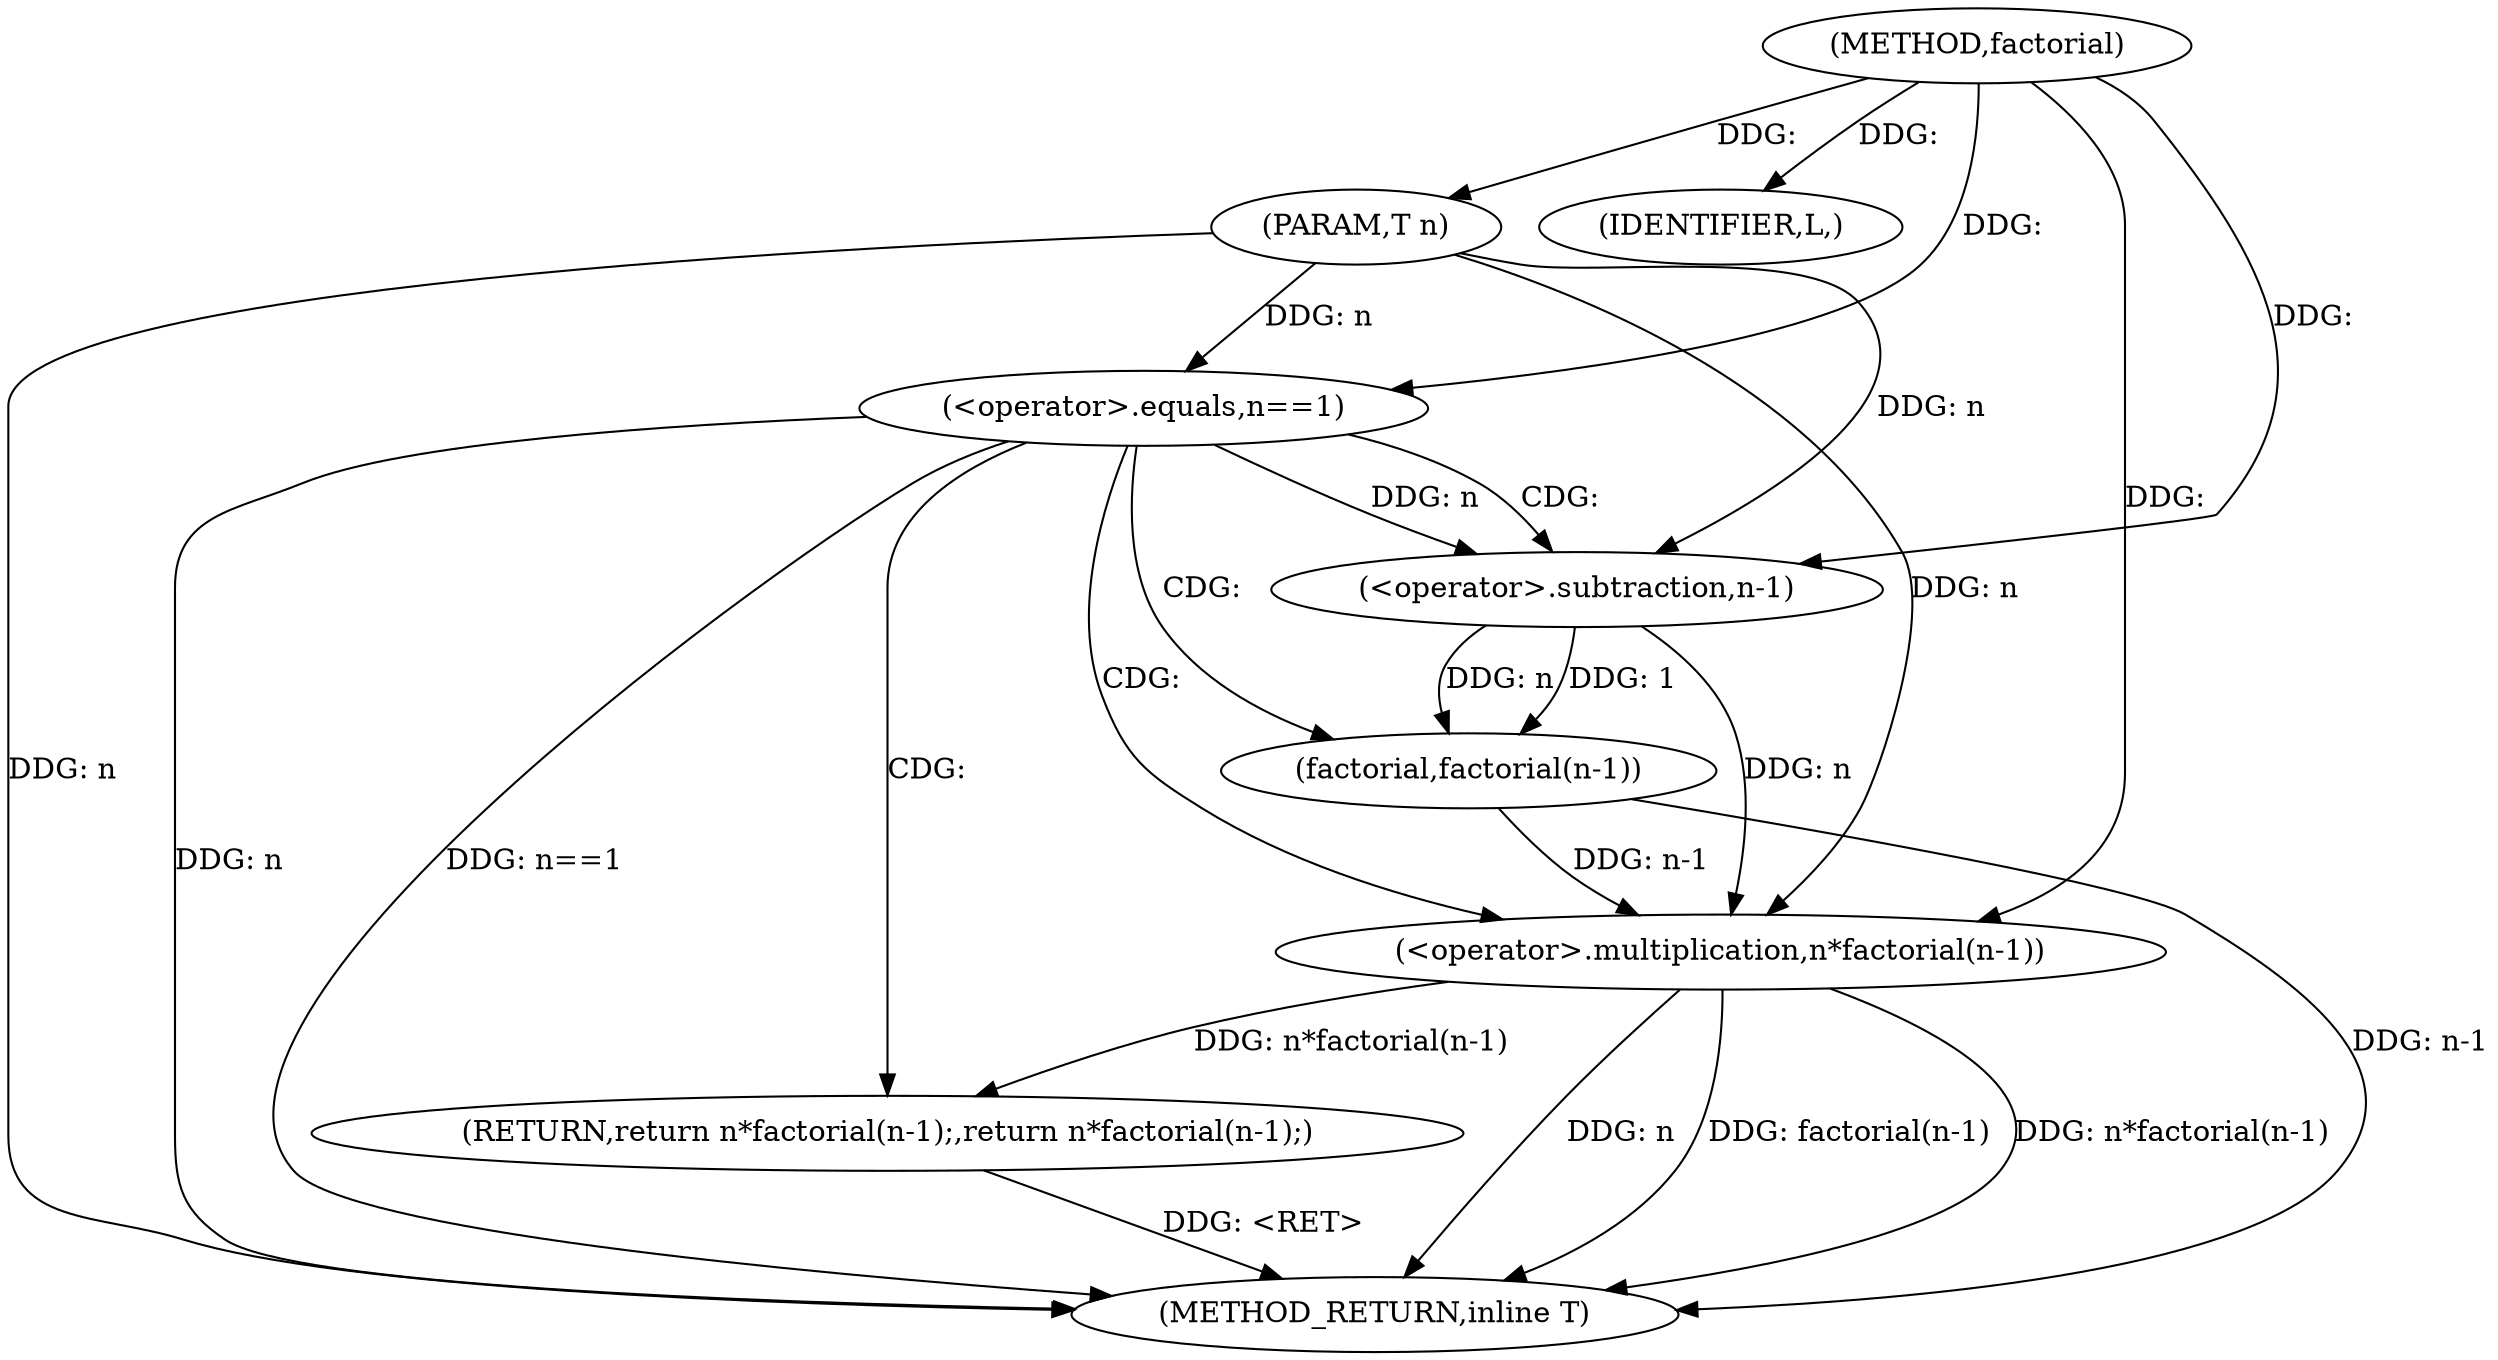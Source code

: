 digraph "factorial" {  
"1000215" [label = "(METHOD,factorial)" ]
"1000231" [label = "(METHOD_RETURN,inline T)" ]
"1000216" [label = "(PARAM,T n)" ]
"1000230" [label = "(IDENTIFIER,L,)" ]
"1000219" [label = "(<operator>.equals,n==1)" ]
"1000223" [label = "(RETURN,return n*factorial(n-1);,return n*factorial(n-1);)" ]
"1000224" [label = "(<operator>.multiplication,n*factorial(n-1))" ]
"1000226" [label = "(factorial,factorial(n-1))" ]
"1000227" [label = "(<operator>.subtraction,n-1)" ]
  "1000223" -> "1000231"  [ label = "DDG: <RET>"] 
  "1000216" -> "1000231"  [ label = "DDG: n"] 
  "1000219" -> "1000231"  [ label = "DDG: n"] 
  "1000219" -> "1000231"  [ label = "DDG: n==1"] 
  "1000224" -> "1000231"  [ label = "DDG: n"] 
  "1000226" -> "1000231"  [ label = "DDG: n-1"] 
  "1000224" -> "1000231"  [ label = "DDG: factorial(n-1)"] 
  "1000224" -> "1000231"  [ label = "DDG: n*factorial(n-1)"] 
  "1000215" -> "1000216"  [ label = "DDG: "] 
  "1000215" -> "1000230"  [ label = "DDG: "] 
  "1000216" -> "1000219"  [ label = "DDG: n"] 
  "1000215" -> "1000219"  [ label = "DDG: "] 
  "1000224" -> "1000223"  [ label = "DDG: n*factorial(n-1)"] 
  "1000227" -> "1000224"  [ label = "DDG: n"] 
  "1000216" -> "1000224"  [ label = "DDG: n"] 
  "1000215" -> "1000224"  [ label = "DDG: "] 
  "1000226" -> "1000224"  [ label = "DDG: n-1"] 
  "1000227" -> "1000226"  [ label = "DDG: n"] 
  "1000227" -> "1000226"  [ label = "DDG: 1"] 
  "1000219" -> "1000227"  [ label = "DDG: n"] 
  "1000216" -> "1000227"  [ label = "DDG: n"] 
  "1000215" -> "1000227"  [ label = "DDG: "] 
  "1000219" -> "1000223"  [ label = "CDG: "] 
  "1000219" -> "1000226"  [ label = "CDG: "] 
  "1000219" -> "1000224"  [ label = "CDG: "] 
  "1000219" -> "1000227"  [ label = "CDG: "] 
}
